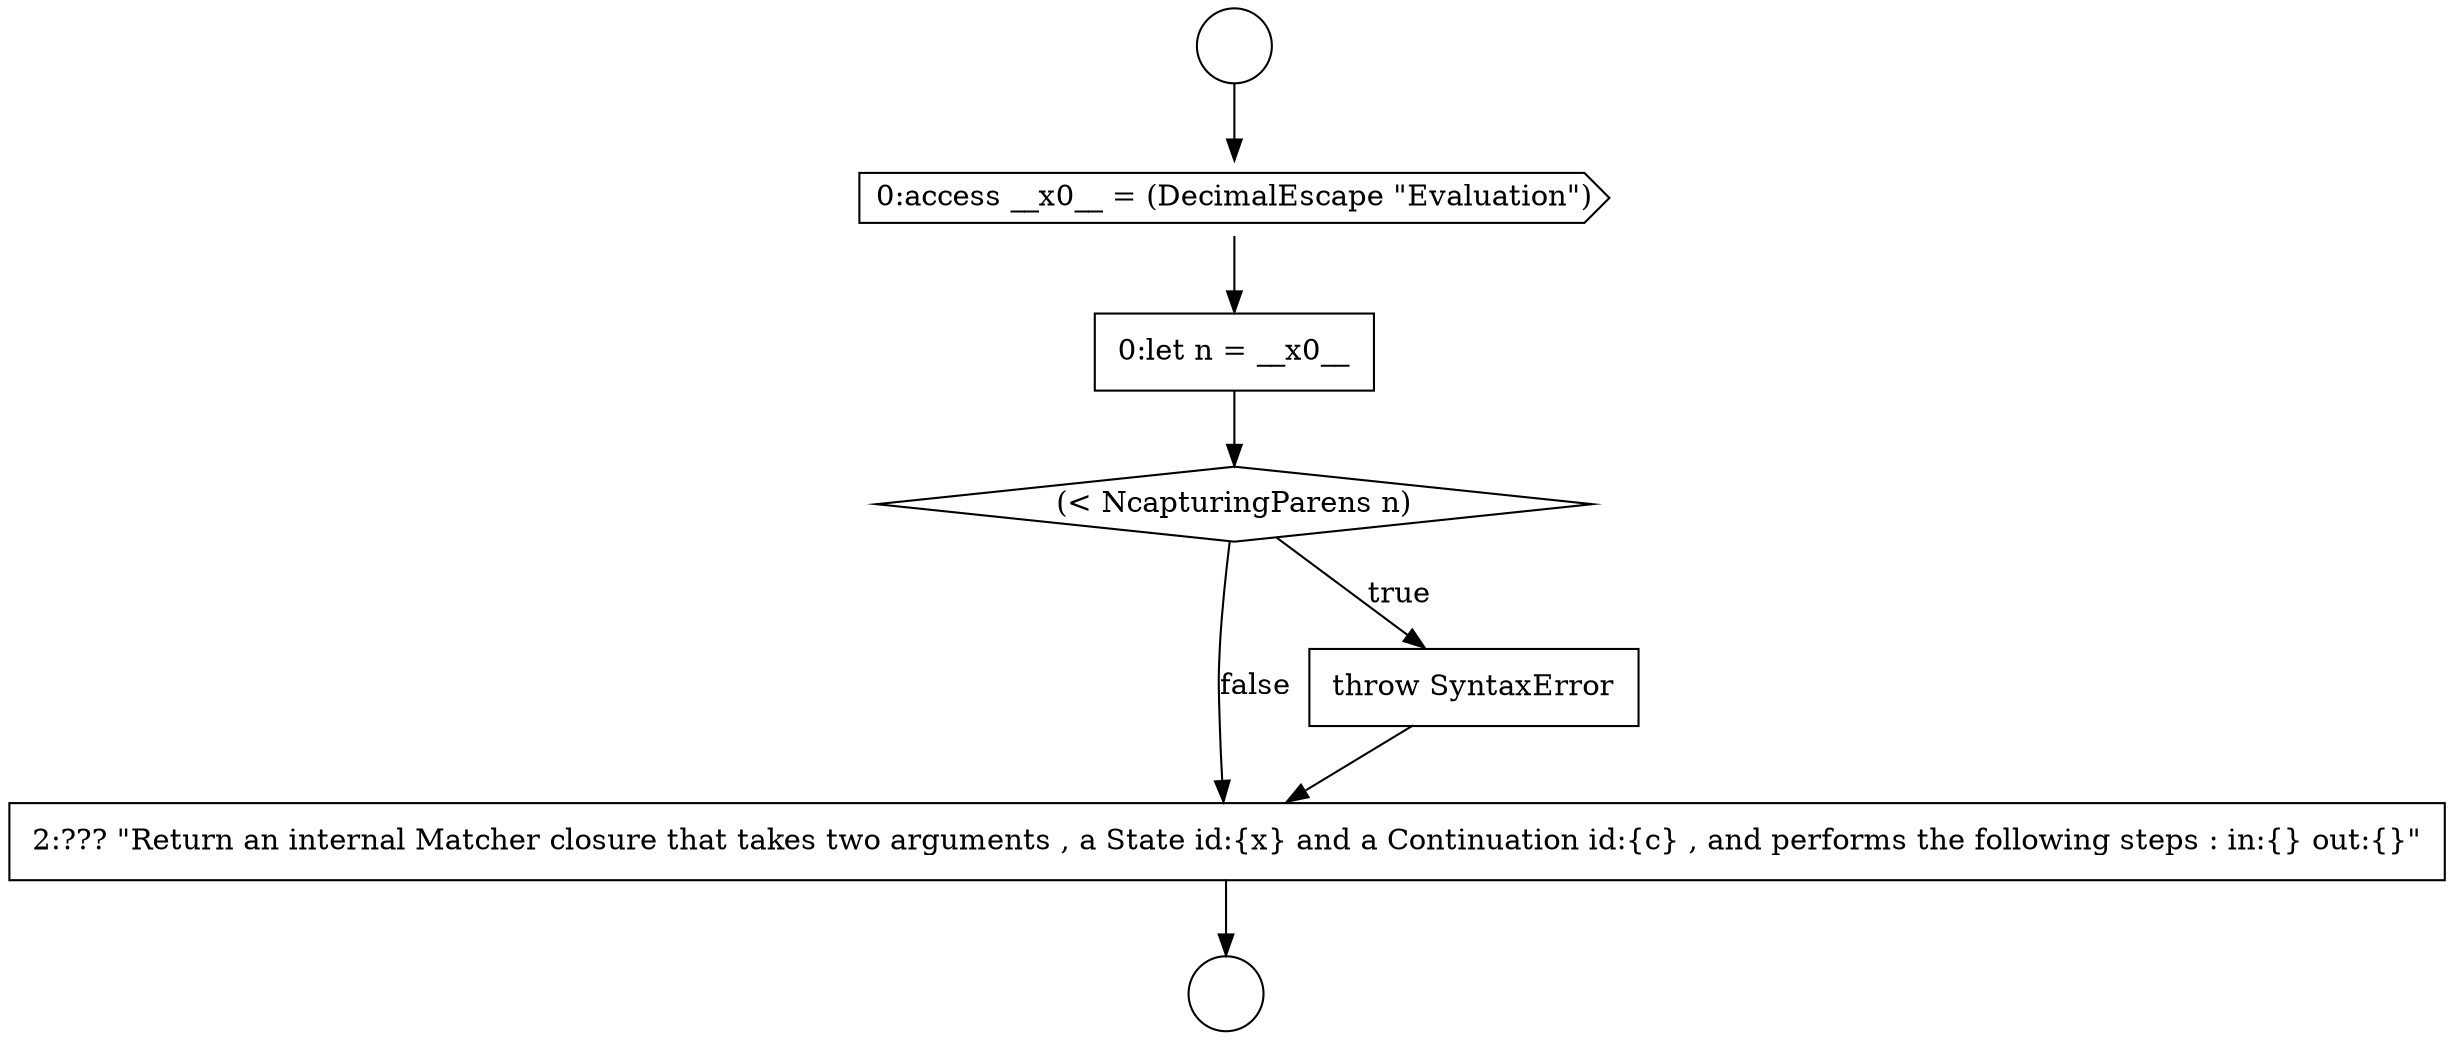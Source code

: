 digraph {
  node12869 [shape=cds, label=<<font color="black">0:access __x0__ = (DecimalEscape &quot;Evaluation&quot;)</font>> color="black" fillcolor="white" style=filled]
  node12870 [shape=none, margin=0, label=<<font color="black">
    <table border="0" cellborder="1" cellspacing="0" cellpadding="10">
      <tr><td align="left">0:let n = __x0__</td></tr>
    </table>
  </font>> color="black" fillcolor="white" style=filled]
  node12867 [shape=circle label=" " color="black" fillcolor="white" style=filled]
  node12873 [shape=none, margin=0, label=<<font color="black">
    <table border="0" cellborder="1" cellspacing="0" cellpadding="10">
      <tr><td align="left">2:??? &quot;Return an internal Matcher closure that takes two arguments , a State id:{x} and a Continuation id:{c} , and performs the following steps : in:{} out:{}&quot;</td></tr>
    </table>
  </font>> color="black" fillcolor="white" style=filled]
  node12871 [shape=diamond, label=<<font color="black">(&lt; NcapturingParens n)</font>> color="black" fillcolor="white" style=filled]
  node12868 [shape=circle label=" " color="black" fillcolor="white" style=filled]
  node12872 [shape=none, margin=0, label=<<font color="black">
    <table border="0" cellborder="1" cellspacing="0" cellpadding="10">
      <tr><td align="left">throw SyntaxError</td></tr>
    </table>
  </font>> color="black" fillcolor="white" style=filled]
  node12870 -> node12871 [ color="black"]
  node12873 -> node12868 [ color="black"]
  node12872 -> node12873 [ color="black"]
  node12871 -> node12872 [label=<<font color="black">true</font>> color="black"]
  node12871 -> node12873 [label=<<font color="black">false</font>> color="black"]
  node12867 -> node12869 [ color="black"]
  node12869 -> node12870 [ color="black"]
}
